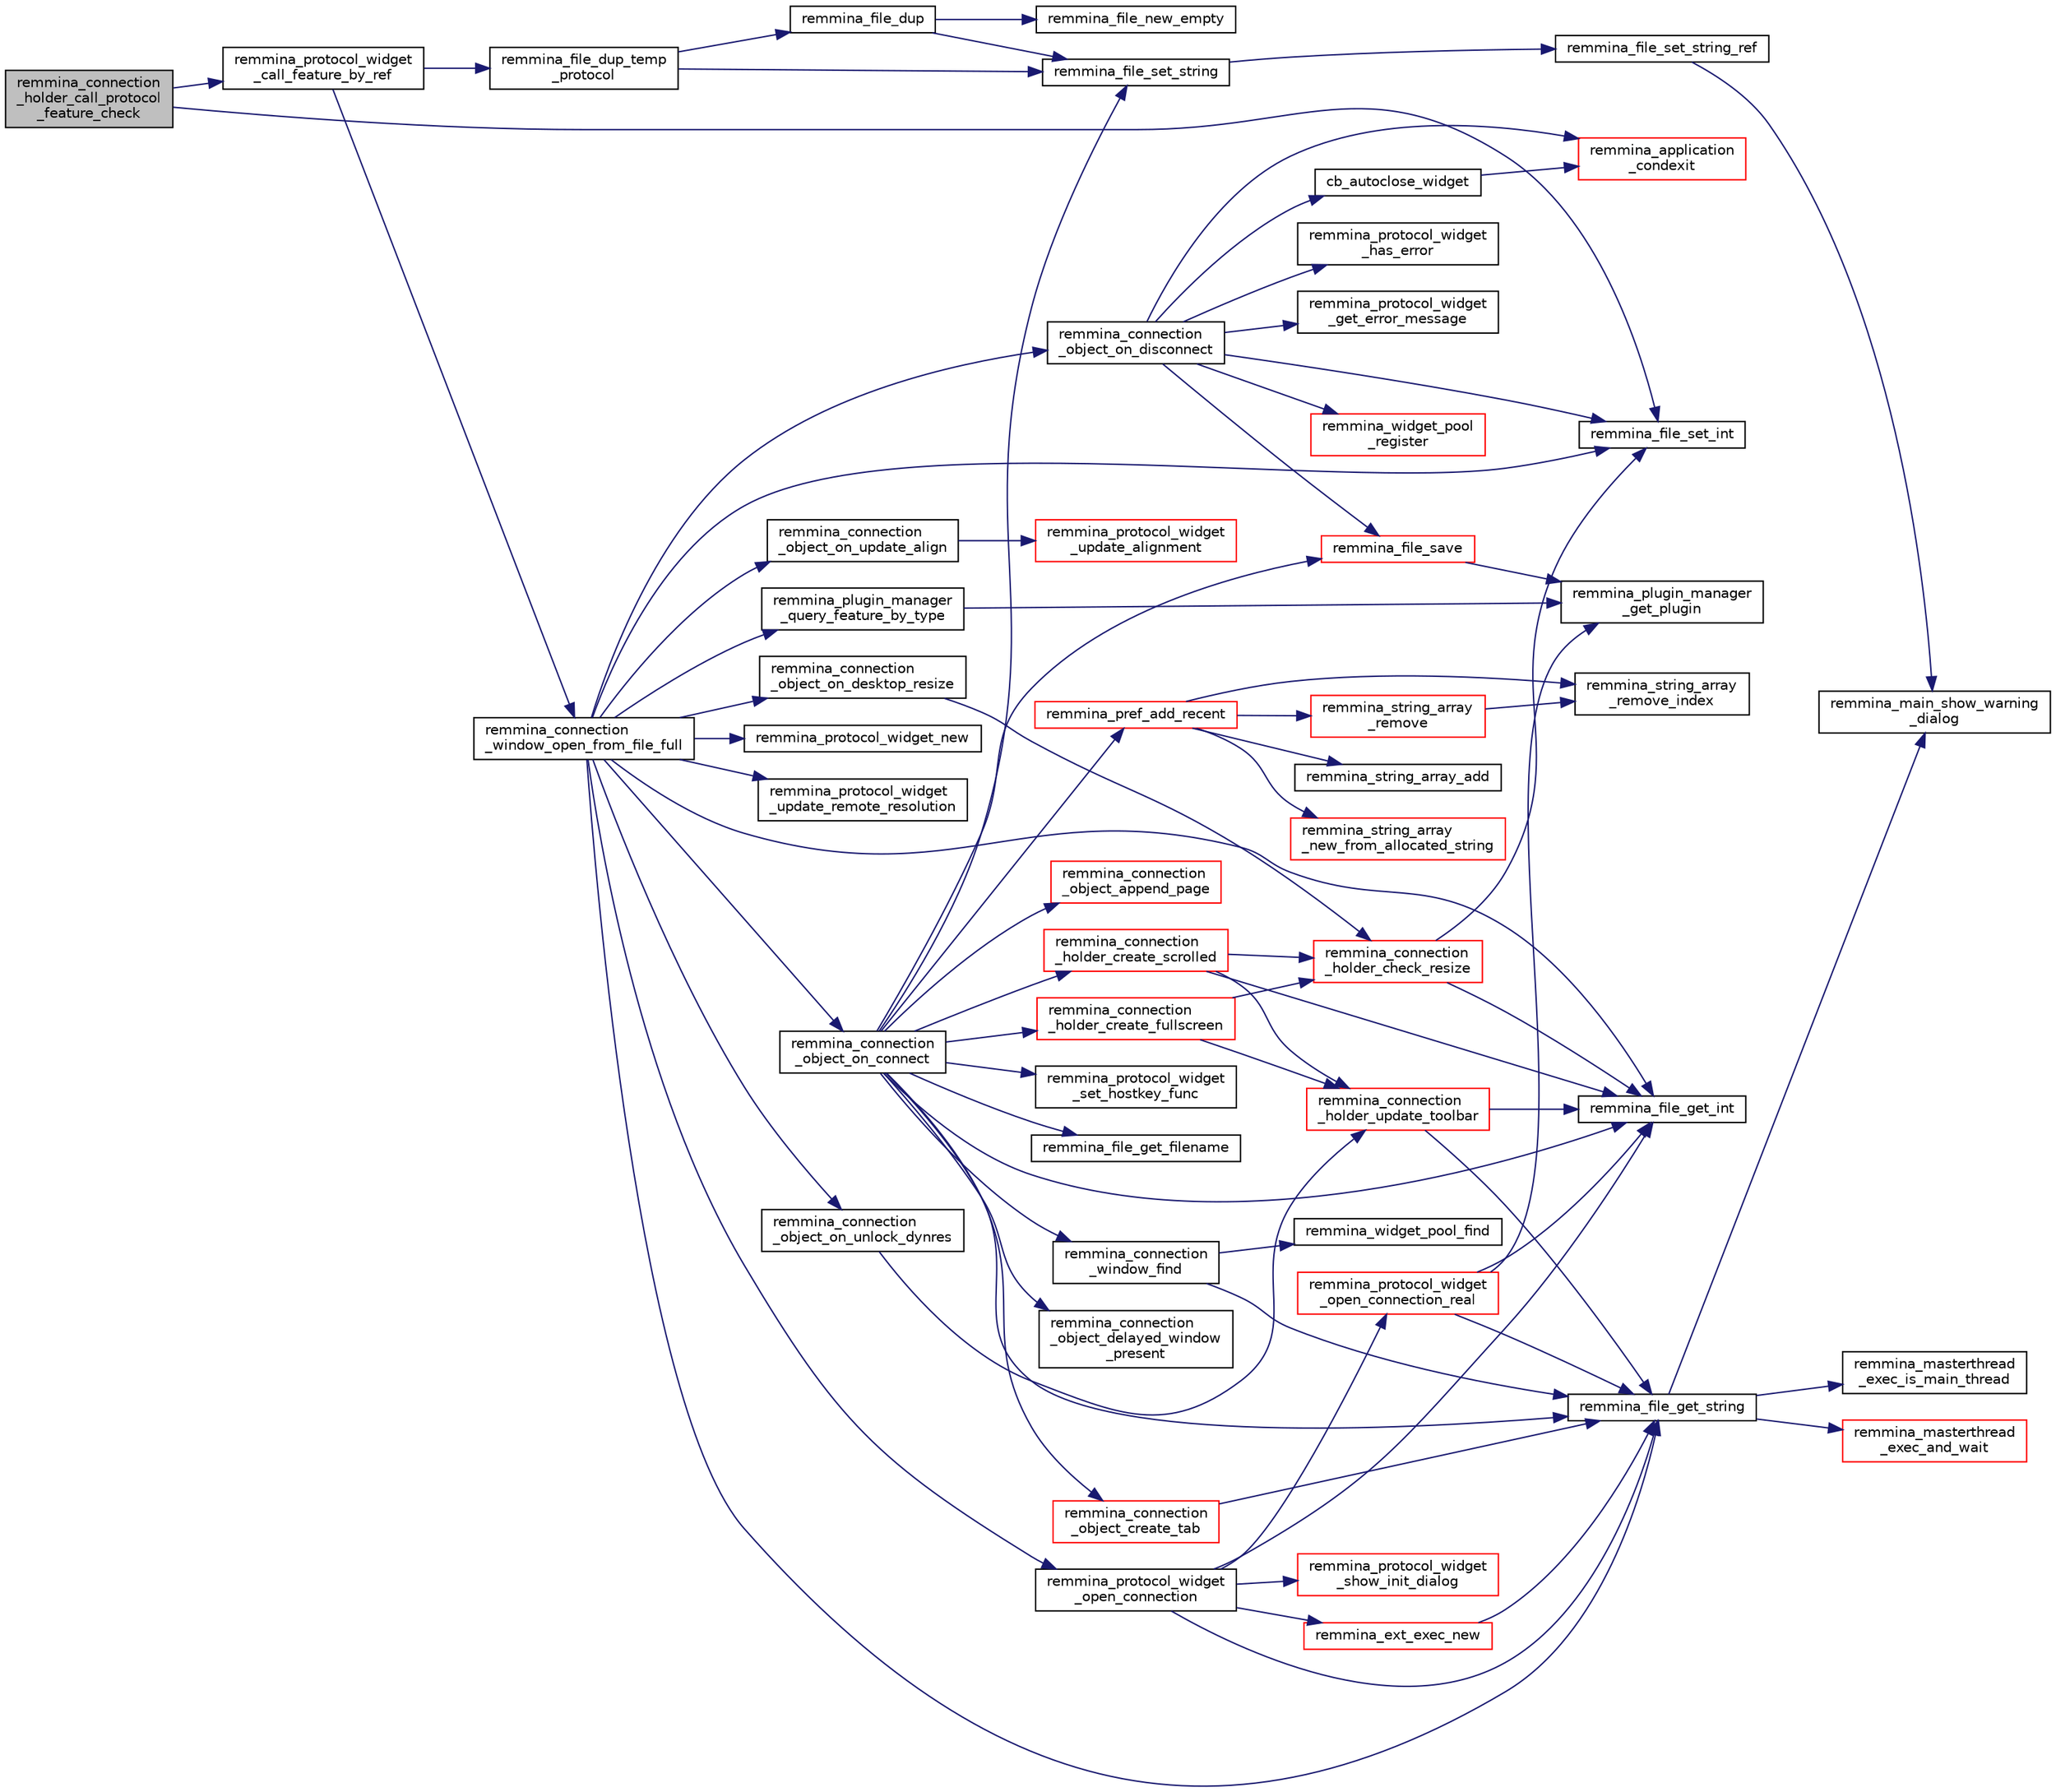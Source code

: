 digraph "remmina_connection_holder_call_protocol_feature_check"
{
  edge [fontname="Helvetica",fontsize="10",labelfontname="Helvetica",labelfontsize="10"];
  node [fontname="Helvetica",fontsize="10",shape=record];
  rankdir="LR";
  Node578 [label="remmina_connection\l_holder_call_protocol\l_feature_check",height=0.2,width=0.4,color="black", fillcolor="grey75", style="filled", fontcolor="black"];
  Node578 -> Node579 [color="midnightblue",fontsize="10",style="solid",fontname="Helvetica"];
  Node579 [label="remmina_file_set_int",height=0.2,width=0.4,color="black", fillcolor="white", style="filled",URL="$remmina__file_8c.html#af153b0d289ac93f6ecdaa15d5f3b9b8c"];
  Node578 -> Node580 [color="midnightblue",fontsize="10",style="solid",fontname="Helvetica"];
  Node580 [label="remmina_protocol_widget\l_call_feature_by_ref",height=0.2,width=0.4,color="black", fillcolor="white", style="filled",URL="$remmina__protocol__widget_8c.html#a605b69a9aa4393024369cc5070488692"];
  Node580 -> Node581 [color="midnightblue",fontsize="10",style="solid",fontname="Helvetica"];
  Node581 [label="remmina_connection\l_window_open_from_file_full",height=0.2,width=0.4,color="black", fillcolor="white", style="filled",URL="$remmina__connection__window_8c.html#adbf2b670ca3bae96a99cb0b36021a961"];
  Node581 -> Node582 [color="midnightblue",fontsize="10",style="solid",fontname="Helvetica"];
  Node582 [label="remmina_protocol_widget_new",height=0.2,width=0.4,color="black", fillcolor="white", style="filled",URL="$remmina__protocol__widget_8c.html#a5c2137462d3168e90c812f1ce75a6e62"];
  Node581 -> Node583 [color="midnightblue",fontsize="10",style="solid",fontname="Helvetica"];
  Node583 [label="remmina_protocol_widget\l_update_remote_resolution",height=0.2,width=0.4,color="black", fillcolor="white", style="filled",URL="$remmina__protocol__widget_8c.html#a75c70486dec7682aeccaab235e65f6a1"];
  Node581 -> Node584 [color="midnightblue",fontsize="10",style="solid",fontname="Helvetica"];
  Node584 [label="remmina_file_get_int",height=0.2,width=0.4,color="black", fillcolor="white", style="filled",URL="$remmina__file_8c.html#a4884356c195dcfb4ceacf641a1e74e66"];
  Node581 -> Node585 [color="midnightblue",fontsize="10",style="solid",fontname="Helvetica"];
  Node585 [label="remmina_connection\l_object_on_connect",height=0.2,width=0.4,color="black", fillcolor="white", style="filled",URL="$remmina__connection__window_8c.html#a0ad685a873ecef95ec13caba17e0c22e"];
  Node585 -> Node586 [color="midnightblue",fontsize="10",style="solid",fontname="Helvetica"];
  Node586 [label="remmina_connection\l_window_find",height=0.2,width=0.4,color="black", fillcolor="white", style="filled",URL="$remmina__connection__window_8c.html#ae73329eababe2888df3ace5c2b94b410"];
  Node586 -> Node587 [color="midnightblue",fontsize="10",style="solid",fontname="Helvetica"];
  Node587 [label="remmina_file_get_string",height=0.2,width=0.4,color="black", fillcolor="white", style="filled",URL="$remmina__file_8c.html#a8eb1b213d9d08c6ad13683ce05f4355e"];
  Node587 -> Node588 [color="midnightblue",fontsize="10",style="solid",fontname="Helvetica"];
  Node588 [label="remmina_masterthread\l_exec_is_main_thread",height=0.2,width=0.4,color="black", fillcolor="white", style="filled",URL="$remmina__masterthread__exec_8c.html#a3a52e863a3a3da6da6bb5d36c13b7ff4"];
  Node587 -> Node589 [color="midnightblue",fontsize="10",style="solid",fontname="Helvetica"];
  Node589 [label="remmina_masterthread\l_exec_and_wait",height=0.2,width=0.4,color="red", fillcolor="white", style="filled",URL="$remmina__masterthread__exec_8c.html#a14628c2470cac50e87916a70ea05c97d"];
  Node587 -> Node595 [color="midnightblue",fontsize="10",style="solid",fontname="Helvetica"];
  Node595 [label="remmina_main_show_warning\l_dialog",height=0.2,width=0.4,color="black", fillcolor="white", style="filled",URL="$remmina__main_8c.html#ad99b9c0bf2fa8c166a8b4a09e06ffdf7"];
  Node586 -> Node656 [color="midnightblue",fontsize="10",style="solid",fontname="Helvetica"];
  Node656 [label="remmina_widget_pool_find",height=0.2,width=0.4,color="black", fillcolor="white", style="filled",URL="$remmina__widget__pool_8c.html#ab776b24a3b829a1d5dd7974cb8582c05"];
  Node585 -> Node657 [color="midnightblue",fontsize="10",style="solid",fontname="Helvetica"];
  Node657 [label="remmina_protocol_widget\l_set_hostkey_func",height=0.2,width=0.4,color="black", fillcolor="white", style="filled",URL="$remmina__protocol__widget_8c.html#a9e77e4da16282ef5413f57b124038bff"];
  Node585 -> Node629 [color="midnightblue",fontsize="10",style="solid",fontname="Helvetica"];
  Node629 [label="remmina_file_get_filename",height=0.2,width=0.4,color="black", fillcolor="white", style="filled",URL="$remmina__file_8c.html#ad1e4f3a0f64cd98e301044b6c38a1f1d"];
  Node585 -> Node658 [color="midnightblue",fontsize="10",style="solid",fontname="Helvetica"];
  Node658 [label="remmina_pref_add_recent",height=0.2,width=0.4,color="red", fillcolor="white", style="filled",URL="$remmina__pref_8c.html#ab9e75c6bf39aa93a87d421fc3d742d60"];
  Node658 -> Node659 [color="midnightblue",fontsize="10",style="solid",fontname="Helvetica"];
  Node659 [label="remmina_string_array\l_new_from_allocated_string",height=0.2,width=0.4,color="red", fillcolor="white", style="filled",URL="$remmina__string__array_8c.html#a462a635b3a55cc0e3af087ff996fba9a"];
  Node658 -> Node661 [color="midnightblue",fontsize="10",style="solid",fontname="Helvetica"];
  Node661 [label="remmina_string_array\l_remove",height=0.2,width=0.4,color="red", fillcolor="white", style="filled",URL="$remmina__string__array_8c.html#a2a8a9753ebf61c9418a77ba3dd654ff3"];
  Node661 -> Node662 [color="midnightblue",fontsize="10",style="solid",fontname="Helvetica"];
  Node662 [label="remmina_string_array\l_remove_index",height=0.2,width=0.4,color="black", fillcolor="white", style="filled",URL="$remmina__string__array_8c.html#a40811c036e46f6544ab6c4cff445454b"];
  Node658 -> Node662 [color="midnightblue",fontsize="10",style="solid",fontname="Helvetica"];
  Node658 -> Node612 [color="midnightblue",fontsize="10",style="solid",fontname="Helvetica"];
  Node612 [label="remmina_string_array_add",height=0.2,width=0.4,color="black", fillcolor="white", style="filled",URL="$remmina__string__array_8c.html#a2aaacca7db4b86f836486cfb559398f0"];
  Node585 -> Node587 [color="midnightblue",fontsize="10",style="solid",fontname="Helvetica"];
  Node585 -> Node593 [color="midnightblue",fontsize="10",style="solid",fontname="Helvetica"];
  Node593 [label="remmina_file_set_string",height=0.2,width=0.4,color="black", fillcolor="white", style="filled",URL="$remmina__file_8c.html#a85ca1ca2d0bf9ef29e490c6f4527a954"];
  Node593 -> Node594 [color="midnightblue",fontsize="10",style="solid",fontname="Helvetica"];
  Node594 [label="remmina_file_set_string_ref",height=0.2,width=0.4,color="black", fillcolor="white", style="filled",URL="$remmina__file_8c.html#a74951c1067a1a5e1341f5e1c1206dec6"];
  Node594 -> Node595 [color="midnightblue",fontsize="10",style="solid",fontname="Helvetica"];
  Node585 -> Node596 [color="midnightblue",fontsize="10",style="solid",fontname="Helvetica"];
  Node596 [label="remmina_file_save",height=0.2,width=0.4,color="red", fillcolor="white", style="filled",URL="$remmina__file_8c.html#a8c893a5deec9bc446bd89cc9973416c7"];
  Node596 -> Node598 [color="midnightblue",fontsize="10",style="solid",fontname="Helvetica"];
  Node598 [label="remmina_plugin_manager\l_get_plugin",height=0.2,width=0.4,color="black", fillcolor="white", style="filled",URL="$remmina__plugin__manager_8c.html#a3872c8656a8a3d5147bcc603471c1932"];
  Node585 -> Node584 [color="midnightblue",fontsize="10",style="solid",fontname="Helvetica"];
  Node585 -> Node664 [color="midnightblue",fontsize="10",style="solid",fontname="Helvetica"];
  Node664 [label="remmina_connection\l_holder_create_fullscreen",height=0.2,width=0.4,color="red", fillcolor="white", style="filled",URL="$remmina__connection__window_8c.html#ae67ca4d276339723c1ff87fc224eaccf"];
  Node664 -> Node786 [color="midnightblue",fontsize="10",style="solid",fontname="Helvetica"];
  Node786 [label="remmina_connection\l_holder_update_toolbar",height=0.2,width=0.4,color="red", fillcolor="white", style="filled",URL="$remmina__connection__window_8c.html#a1b31d50e3792f41f4f78c1dbc1c5b27c"];
  Node786 -> Node584 [color="midnightblue",fontsize="10",style="solid",fontname="Helvetica"];
  Node786 -> Node587 [color="midnightblue",fontsize="10",style="solid",fontname="Helvetica"];
  Node664 -> Node700 [color="midnightblue",fontsize="10",style="solid",fontname="Helvetica"];
  Node700 [label="remmina_connection\l_holder_check_resize",height=0.2,width=0.4,color="red", fillcolor="white", style="filled",URL="$remmina__connection__window_8c.html#adf48e258e535235d29c9638333488920"];
  Node700 -> Node584 [color="midnightblue",fontsize="10",style="solid",fontname="Helvetica"];
  Node700 -> Node579 [color="midnightblue",fontsize="10",style="solid",fontname="Helvetica"];
  Node585 -> Node714 [color="midnightblue",fontsize="10",style="solid",fontname="Helvetica"];
  Node714 [label="remmina_connection\l_holder_create_scrolled",height=0.2,width=0.4,color="red", fillcolor="white", style="filled",URL="$remmina__connection__window_8c.html#a57b3656c37df65d276ddd50a16906dc7"];
  Node714 -> Node584 [color="midnightblue",fontsize="10",style="solid",fontname="Helvetica"];
  Node714 -> Node786 [color="midnightblue",fontsize="10",style="solid",fontname="Helvetica"];
  Node714 -> Node700 [color="midnightblue",fontsize="10",style="solid",fontname="Helvetica"];
  Node585 -> Node775 [color="midnightblue",fontsize="10",style="solid",fontname="Helvetica"];
  Node775 [label="remmina_connection\l_object_create_tab",height=0.2,width=0.4,color="red", fillcolor="white", style="filled",URL="$remmina__connection__window_8c.html#a888c4dd031e9366a3284cb34351865aa"];
  Node775 -> Node587 [color="midnightblue",fontsize="10",style="solid",fontname="Helvetica"];
  Node585 -> Node777 [color="midnightblue",fontsize="10",style="solid",fontname="Helvetica"];
  Node777 [label="remmina_connection\l_object_append_page",height=0.2,width=0.4,color="red", fillcolor="white", style="filled",URL="$remmina__connection__window_8c.html#ac06b41c974d5cfc6277f50b617a550bb"];
  Node585 -> Node803 [color="midnightblue",fontsize="10",style="solid",fontname="Helvetica"];
  Node803 [label="remmina_connection\l_object_delayed_window\l_present",height=0.2,width=0.4,color="black", fillcolor="white", style="filled",URL="$remmina__connection__window_8c.html#afd1bfcfb4c203544904a85aba87d4c88"];
  Node581 -> Node804 [color="midnightblue",fontsize="10",style="solid",fontname="Helvetica"];
  Node804 [label="remmina_connection\l_object_on_disconnect",height=0.2,width=0.4,color="black", fillcolor="white", style="filled",URL="$remmina__connection__window_8c.html#ad6ea67e2303625444fb4936a114e82df"];
  Node804 -> Node579 [color="midnightblue",fontsize="10",style="solid",fontname="Helvetica"];
  Node804 -> Node596 [color="midnightblue",fontsize="10",style="solid",fontname="Helvetica"];
  Node804 -> Node805 [color="midnightblue",fontsize="10",style="solid",fontname="Helvetica"];
  Node805 [label="remmina_protocol_widget\l_has_error",height=0.2,width=0.4,color="black", fillcolor="white", style="filled",URL="$remmina__protocol__widget_8c.html#aab2f304822ccfd4979854ef1afd81771"];
  Node804 -> Node806 [color="midnightblue",fontsize="10",style="solid",fontname="Helvetica"];
  Node806 [label="remmina_protocol_widget\l_get_error_message",height=0.2,width=0.4,color="black", fillcolor="white", style="filled",URL="$remmina__protocol__widget_8c.html#a0aa0f7d6c411f9061892848ffb558877"];
  Node804 -> Node807 [color="midnightblue",fontsize="10",style="solid",fontname="Helvetica"];
  Node807 [label="cb_autoclose_widget",height=0.2,width=0.4,color="black", fillcolor="white", style="filled",URL="$remmina__connection__window_8c.html#a6d866a05da5d47a9342d4c87dbf70863"];
  Node807 -> Node808 [color="midnightblue",fontsize="10",style="solid",fontname="Helvetica"];
  Node808 [label="remmina_application\l_condexit",height=0.2,width=0.4,color="red", fillcolor="white", style="filled",URL="$remmina__exec_8c.html#aaa67e07e2426828d7e7b9b30d2038d31"];
  Node804 -> Node829 [color="midnightblue",fontsize="10",style="solid",fontname="Helvetica"];
  Node829 [label="remmina_widget_pool\l_register",height=0.2,width=0.4,color="red", fillcolor="white", style="filled",URL="$remmina__widget__pool_8c.html#ae3c9c9853eb5bedbfeadbfac1d495b95"];
  Node804 -> Node808 [color="midnightblue",fontsize="10",style="solid",fontname="Helvetica"];
  Node581 -> Node831 [color="midnightblue",fontsize="10",style="solid",fontname="Helvetica"];
  Node831 [label="remmina_connection\l_object_on_desktop_resize",height=0.2,width=0.4,color="black", fillcolor="white", style="filled",URL="$remmina__connection__window_8c.html#a3bb0386b166904eb00902d08d6c959a5"];
  Node831 -> Node700 [color="midnightblue",fontsize="10",style="solid",fontname="Helvetica"];
  Node581 -> Node832 [color="midnightblue",fontsize="10",style="solid",fontname="Helvetica"];
  Node832 [label="remmina_connection\l_object_on_update_align",height=0.2,width=0.4,color="black", fillcolor="white", style="filled",URL="$remmina__connection__window_8c.html#a0872efe4b1084b17bab7ac962920c3e9"];
  Node832 -> Node737 [color="midnightblue",fontsize="10",style="solid",fontname="Helvetica"];
  Node737 [label="remmina_protocol_widget\l_update_alignment",height=0.2,width=0.4,color="red", fillcolor="white", style="filled",URL="$remmina__connection__window_8c.html#ab7dc553cbd2005feb77163cf79f48f6d"];
  Node581 -> Node833 [color="midnightblue",fontsize="10",style="solid",fontname="Helvetica"];
  Node833 [label="remmina_connection\l_object_on_unlock_dynres",height=0.2,width=0.4,color="black", fillcolor="white", style="filled",URL="$remmina__connection__window_8c.html#a0cffd168e21bdd3d9469ca2e86e19c31"];
  Node833 -> Node786 [color="midnightblue",fontsize="10",style="solid",fontname="Helvetica"];
  Node581 -> Node834 [color="midnightblue",fontsize="10",style="solid",fontname="Helvetica"];
  Node834 [label="remmina_plugin_manager\l_query_feature_by_type",height=0.2,width=0.4,color="black", fillcolor="white", style="filled",URL="$remmina__plugin__manager_8c.html#a1668951fd7067f2c405e001836855080"];
  Node834 -> Node598 [color="midnightblue",fontsize="10",style="solid",fontname="Helvetica"];
  Node581 -> Node587 [color="midnightblue",fontsize="10",style="solid",fontname="Helvetica"];
  Node581 -> Node579 [color="midnightblue",fontsize="10",style="solid",fontname="Helvetica"];
  Node581 -> Node835 [color="midnightblue",fontsize="10",style="solid",fontname="Helvetica"];
  Node835 [label="remmina_protocol_widget\l_open_connection",height=0.2,width=0.4,color="black", fillcolor="white", style="filled",URL="$remmina__protocol__widget_8c.html#aeffcbd7db351d4cacd7c8ba801ea2c37"];
  Node835 -> Node584 [color="midnightblue",fontsize="10",style="solid",fontname="Helvetica"];
  Node835 -> Node674 [color="midnightblue",fontsize="10",style="solid",fontname="Helvetica"];
  Node674 [label="remmina_ext_exec_new",height=0.2,width=0.4,color="red", fillcolor="white", style="filled",URL="$remmina__ext__exec_8c.html#a7c81795162a70d06294fdf935ea210d7"];
  Node674 -> Node587 [color="midnightblue",fontsize="10",style="solid",fontname="Helvetica"];
  Node835 -> Node836 [color="midnightblue",fontsize="10",style="solid",fontname="Helvetica"];
  Node836 [label="remmina_protocol_widget\l_show_init_dialog",height=0.2,width=0.4,color="red", fillcolor="white", style="filled",URL="$remmina__protocol__widget_8c.html#a4bc73ebac622cdf46860f4ad351244d7"];
  Node835 -> Node587 [color="midnightblue",fontsize="10",style="solid",fontname="Helvetica"];
  Node835 -> Node839 [color="midnightblue",fontsize="10",style="solid",fontname="Helvetica"];
  Node839 [label="remmina_protocol_widget\l_open_connection_real",height=0.2,width=0.4,color="red", fillcolor="white", style="filled",URL="$remmina__protocol__widget_8c.html#a76ad91e7f8648699f71c466e203aa6dd"];
  Node839 -> Node598 [color="midnightblue",fontsize="10",style="solid",fontname="Helvetica"];
  Node839 -> Node587 [color="midnightblue",fontsize="10",style="solid",fontname="Helvetica"];
  Node839 -> Node584 [color="midnightblue",fontsize="10",style="solid",fontname="Helvetica"];
  Node580 -> Node841 [color="midnightblue",fontsize="10",style="solid",fontname="Helvetica"];
  Node841 [label="remmina_file_dup_temp\l_protocol",height=0.2,width=0.4,color="black", fillcolor="white", style="filled",URL="$remmina__file_8c.html#a52a0986eaf54c9e606ce9cdf8bb57e60"];
  Node841 -> Node842 [color="midnightblue",fontsize="10",style="solid",fontname="Helvetica"];
  Node842 [label="remmina_file_dup",height=0.2,width=0.4,color="black", fillcolor="white", style="filled",URL="$remmina__file_8c.html#a3fb992fced83e0f1c4e4e3c8d2206be5"];
  Node842 -> Node617 [color="midnightblue",fontsize="10",style="solid",fontname="Helvetica"];
  Node617 [label="remmina_file_new_empty",height=0.2,width=0.4,color="black", fillcolor="white", style="filled",URL="$remmina__file_8c.html#adab087b7139756f029020a87a5438cfa"];
  Node842 -> Node593 [color="midnightblue",fontsize="10",style="solid",fontname="Helvetica"];
  Node841 -> Node593 [color="midnightblue",fontsize="10",style="solid",fontname="Helvetica"];
}
